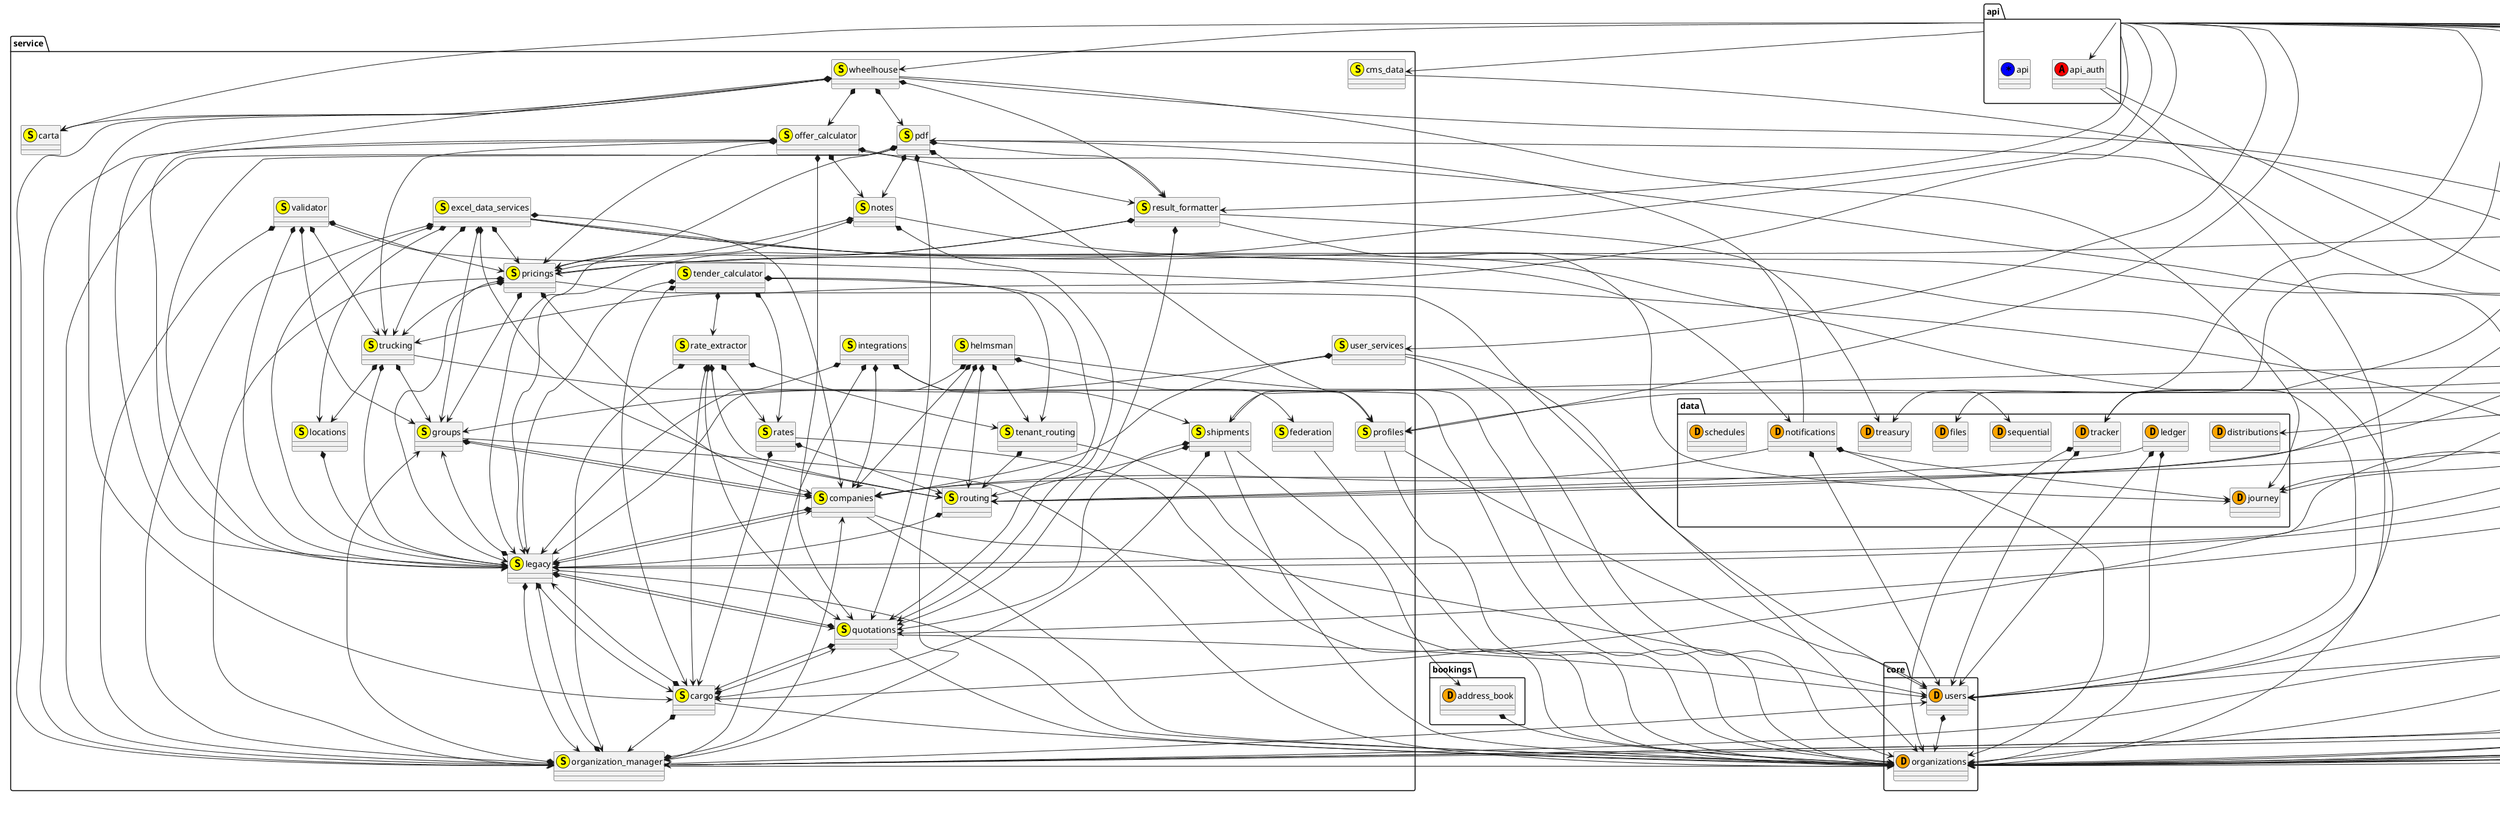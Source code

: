 @startuml
package "core" {
  class organizations << (D,orange) >>
  class users << (D,orange) >>
}
package "bookings" {
  class address_book << (D,orange) >>
}
package "data" {
  class distributions << (D,orange) >>
  class sequential << (D,orange) >>
  class tracker << (D,orange) >>
  class journey << (D,orange) >>
  class files << (D,orange) >>
  class treasury << (D,orange) >>
  class notifications << (D,orange) >>
  class ledger << (D,orange) >>
  class schedules << (D,orange) >>
}
package "service" {
  class groups << (S,yellow) >>
  class legacy << (S,yellow) >>
  class companies << (S,yellow) >>
  class organization_manager << (S,yellow) >>
  class cargo << (S,yellow) >>
  class quotations << (S,yellow) >>
  class routing << (S,yellow) >>
  class shipments << (S,yellow) >>
  class locations << (S,yellow) >>
  class trucking << (S,yellow) >>
  class pricings << (S,yellow) >>
  class carta << (S,yellow) >>
  class cms_data << (S,yellow) >>
  class profiles << (S,yellow) >>
  class result_formatter << (S,yellow) >>
  class user_services << (S,yellow) >>
  class notes << (S,yellow) >>
  class offer_calculator << (S,yellow) >>
  class pdf << (S,yellow) >>
  class wheelhouse << (S,yellow) >>
  class excel_data_services << (S,yellow) >>
  class federation << (S,yellow) >>
  class tenant_routing << (S,yellow) >>
  class helmsman << (S,yellow) >>
  class integrations << (S,yellow) >>
  class rates << (S,yellow) >>
  class rate_extractor << (S,yellow) >>
  class tender_calculator << (S,yellow) >>
  class validator << (S,yellow) >>
}
package "admiralty" {
  class admiralty << (*,blue) >>
}
package "analytics" {
  class analytics << (S,yellow) >>
}
package "api" {
  class api_auth << (A,red) >>
  class api << (*,blue) >>
}
package "direct" {
  class idp << (*,blue) >>
}
address_book *--> organizations
groups --> organizations
groups *--> companies
legacy *--> groups
legacy --> organizations
legacy *--> cargo
legacy *--> companies
legacy *--> organization_manager
legacy *--> quotations
users *--> organizations
companies *--> legacy
companies --> organizations
companies --> users
companies *--> groups
organization_manager *--> companies
organization_manager *--> groups
organization_manager *--> legacy
organization_manager --> organizations
organization_manager --> users
cargo --> organizations
cargo *--> organization_manager
cargo *--> legacy
cargo *--> quotations
quotations *--> cargo
quotations *--> legacy
quotations --> organizations
quotations --> users
routing *--> legacy
shipments --> address_book
shipments *--> cargo
shipments *--> quotations
shipments *--> routing
shipments --> sequential
shipments --> organizations
tracker *--> organizations
tracker *--> users
admiralty --> distributions
admiralty --> legacy
admiralty --> organization_manager
admiralty --> organizations
admiralty --> quotations
admiralty --> routing
admiralty --> shipments
admiralty --> tracker
locations *--> legacy
trucking *--> groups
trucking *--> legacy
trucking *--> locations
trucking --> organizations
pricings *--> companies
pricings *--> groups
pricings *--> legacy
pricings --> organizations
pricings *--> organization_manager
pricings *--> trucking
analytics *--> companies
analytics *--> legacy
analytics --> journey
analytics *--> pricings
analytics *--> organization_manager
analytics --> organizations
analytics --> users
api_auth --> organizations
api_auth --> users
cms_data --> organizations
profiles --> users
profiles --> organizations
result_formatter *--> legacy
result_formatter --> journey
result_formatter *--> pricings
result_formatter *--> quotations
result_formatter --> treasury
user_services *--> companies
user_services *--> groups
user_services --> organizations
user_services --> users
notes *--> legacy
notes --> organizations
notes *--> pricings
notes *--> quotations
offer_calculator *--> legacy
offer_calculator *--> notes
offer_calculator --> organizations
offer_calculator *--> organization_manager
offer_calculator *--> pricings
offer_calculator *--> quotations
offer_calculator *--> result_formatter
offer_calculator *--> trucking
pdf *--> legacy
pdf *--> notes
pdf *--> organization_manager
pdf --> organizations
pdf *--> pricings
pdf *--> profiles
pdf *--> quotations
pdf *--> result_formatter
wheelhouse *--> cargo
wheelhouse *--> carta
wheelhouse --> journey
wheelhouse *--> legacy
wheelhouse *--> offer_calculator
wheelhouse *--> pdf
wheelhouse *--> result_formatter
wheelhouse --> organizations
wheelhouse *--> organization_manager
api --> analytics
api --> api_auth
api --> cargo
api --> carta
api --> cms_data
api --> files
api --> journey
api --> organization_manager
api --> organizations
api --> pricings
api --> profiles
api --> result_formatter
api --> routing
api --> tracker
api --> treasury
api --> trucking
api --> users
api --> user_services
api --> wheelhouse
notifications --> companies
notifications *--> journey
notifications *--> organizations
notifications --> pdf
notifications *--> users
excel_data_services *--> companies
excel_data_services *--> groups
excel_data_services *--> legacy
excel_data_services *--> locations
excel_data_services --> notifications
excel_data_services *--> pricings
excel_data_services *--> routing
excel_data_services --> organizations
excel_data_services *--> organization_manager
excel_data_services *--> trucking
excel_data_services --> users
federation --> organizations
tenant_routing *--> routing
tenant_routing --> organizations
helmsman *--> federation
helmsman *--> organization_manager
helmsman --> organizations
helmsman *--> routing
helmsman *--> tenant_routing
helmsman *--> companies
helmsman *--> legacy
idp --> organization_manager
idp --> organizations
idp --> profiles
integrations *--> companies
integrations *--> legacy
integrations *--> organization_manager
integrations *--> profiles
integrations *--> shipments
ledger *--> organizations
ledger --> routing
ledger *--> users
rates *--> cargo
rates --> organizations
rates *--> routing
rate_extractor *--> cargo
rate_extractor *--> organization_manager
rate_extractor *--> quotations
rate_extractor *--> rates
rate_extractor *--> routing
rate_extractor *--> tenant_routing
tender_calculator *--> cargo
tender_calculator *--> rate_extractor
tender_calculator *--> rates
tender_calculator *--> tenant_routing
tender_calculator *--> quotations
tender_calculator *--> legacy
validator *--> groups
validator *--> legacy
validator *--> pricings
validator --> organizations
validator *--> organization_manager
validator *--> trucking
@enduml

